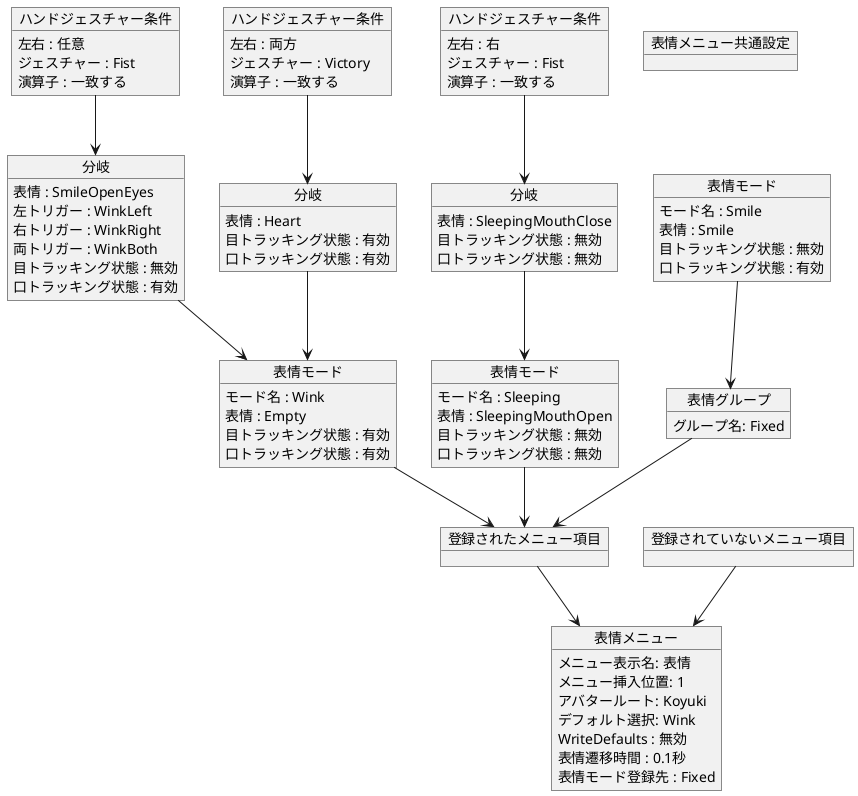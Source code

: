 @startuml FacialExpressionSwitcherObjects

object "表情メニュー" as facialExpressionMenu1
facialExpressionMenu1 : メニュー表示名: 表情
facialExpressionMenu1 : メニュー挿入位置: 1
facialExpressionMenu1 : アバタールート: Koyuki
facialExpressionMenu1 : デフォルト選択: Wink
facialExpressionMenu1 : WriteDefaults : 無効
facialExpressionMenu1 : 表情遷移時間 : 0.1秒
facialExpressionMenu1 : 表情モード登録先 : Fixed

object "登録されたメニュー項目" as registeredMenuItems1
object "登録されていないメニュー項目" as unregisteredMenuItems1

registeredMenuItems1 --> facialExpressionMenu1
unregisteredMenuItems1 --> facialExpressionMenu1

object "表情モード" as facialExpressionMode1
facialExpressionMode1 : モード名 : Wink
facialExpressionMode1 : 表情 : Empty
facialExpressionMode1 : 目トラッキング状態 : 有効
facialExpressionMode1 : 口トラッキング状態 : 有効

facialExpressionMode1 --> registeredMenuItems1

object "分岐" as facialExpressionBranch1
facialExpressionBranch1 : 表情 : SmileOpenEyes
facialExpressionBranch1 : 左トリガー : WinkLeft
facialExpressionBranch1 : 右トリガー : WinkRight
facialExpressionBranch1 : 両トリガー : WinkBoth
facialExpressionBranch1 : 目トラッキング状態 : 無効
facialExpressionBranch1 : 口トラッキング状態 : 有効

facialExpressionBranch1 --> facialExpressionMode1

object "ハンドジェスチャー条件" as handGestureCondition1
handGestureCondition1 : 左右 : 任意
handGestureCondition1 : ジェスチャー : Fist
handGestureCondition1 : 演算子 : 一致する

handGestureCondition1 --> facialExpressionBranch1

object "分岐" as facialExpressionBranch2
facialExpressionBranch2 : 表情 : Heart
facialExpressionBranch2 : 目トラッキング状態 : 有効
facialExpressionBranch2 : 口トラッキング状態 : 有効

facialExpressionBranch2 --> facialExpressionMode1

object "ハンドジェスチャー条件" as handGestureCondition2
handGestureCondition2 : 左右 : 両方
handGestureCondition2 : ジェスチャー : Victory
handGestureCondition2 : 演算子 : 一致する

handGestureCondition2 --> facialExpressionBranch2

object "表情モード" as facialExpressionMode2
facialExpressionMode2 : モード名 : Sleeping
facialExpressionMode2 : 表情 : SleepingMouthOpen
facialExpressionMode2 : 目トラッキング状態 : 無効
facialExpressionMode2 : 口トラッキング状態 : 無効

facialExpressionMode2 --> registeredMenuItems1

object "分岐" as facialExpressionBranch3
facialExpressionBranch3 : 表情 : SleepingMouthClose
facialExpressionBranch3 : 目トラッキング状態 : 無効
facialExpressionBranch3 : 口トラッキング状態 : 無効

facialExpressionBranch3 --> facialExpressionMode2

object "ハンドジェスチャー条件" as handGestureCondition3
handGestureCondition3 : 左右 : 右
handGestureCondition3 : ジェスチャー : Fist
handGestureCondition3 : 演算子 : 一致する

handGestureCondition3 --> facialExpressionBranch3

object "表情グループ" as facialExpressionGroup1
facialExpressionGroup1 : グループ名: Fixed

facialExpressionGroup1 --> registeredMenuItems1

object "表情モード" as facialExpressionMode3
facialExpressionMode3 : モード名 : Smile
facialExpressionMode3 : 表情 : Smile
facialExpressionMode3 : 目トラッキング状態 : 無効
facialExpressionMode3 : 口トラッキング状態 : 有効

facialExpressionMode3 --> facialExpressionGroup1

object "表情メニュー共通設定" as facialExpressionSwitcherCommonSetting

@enduml